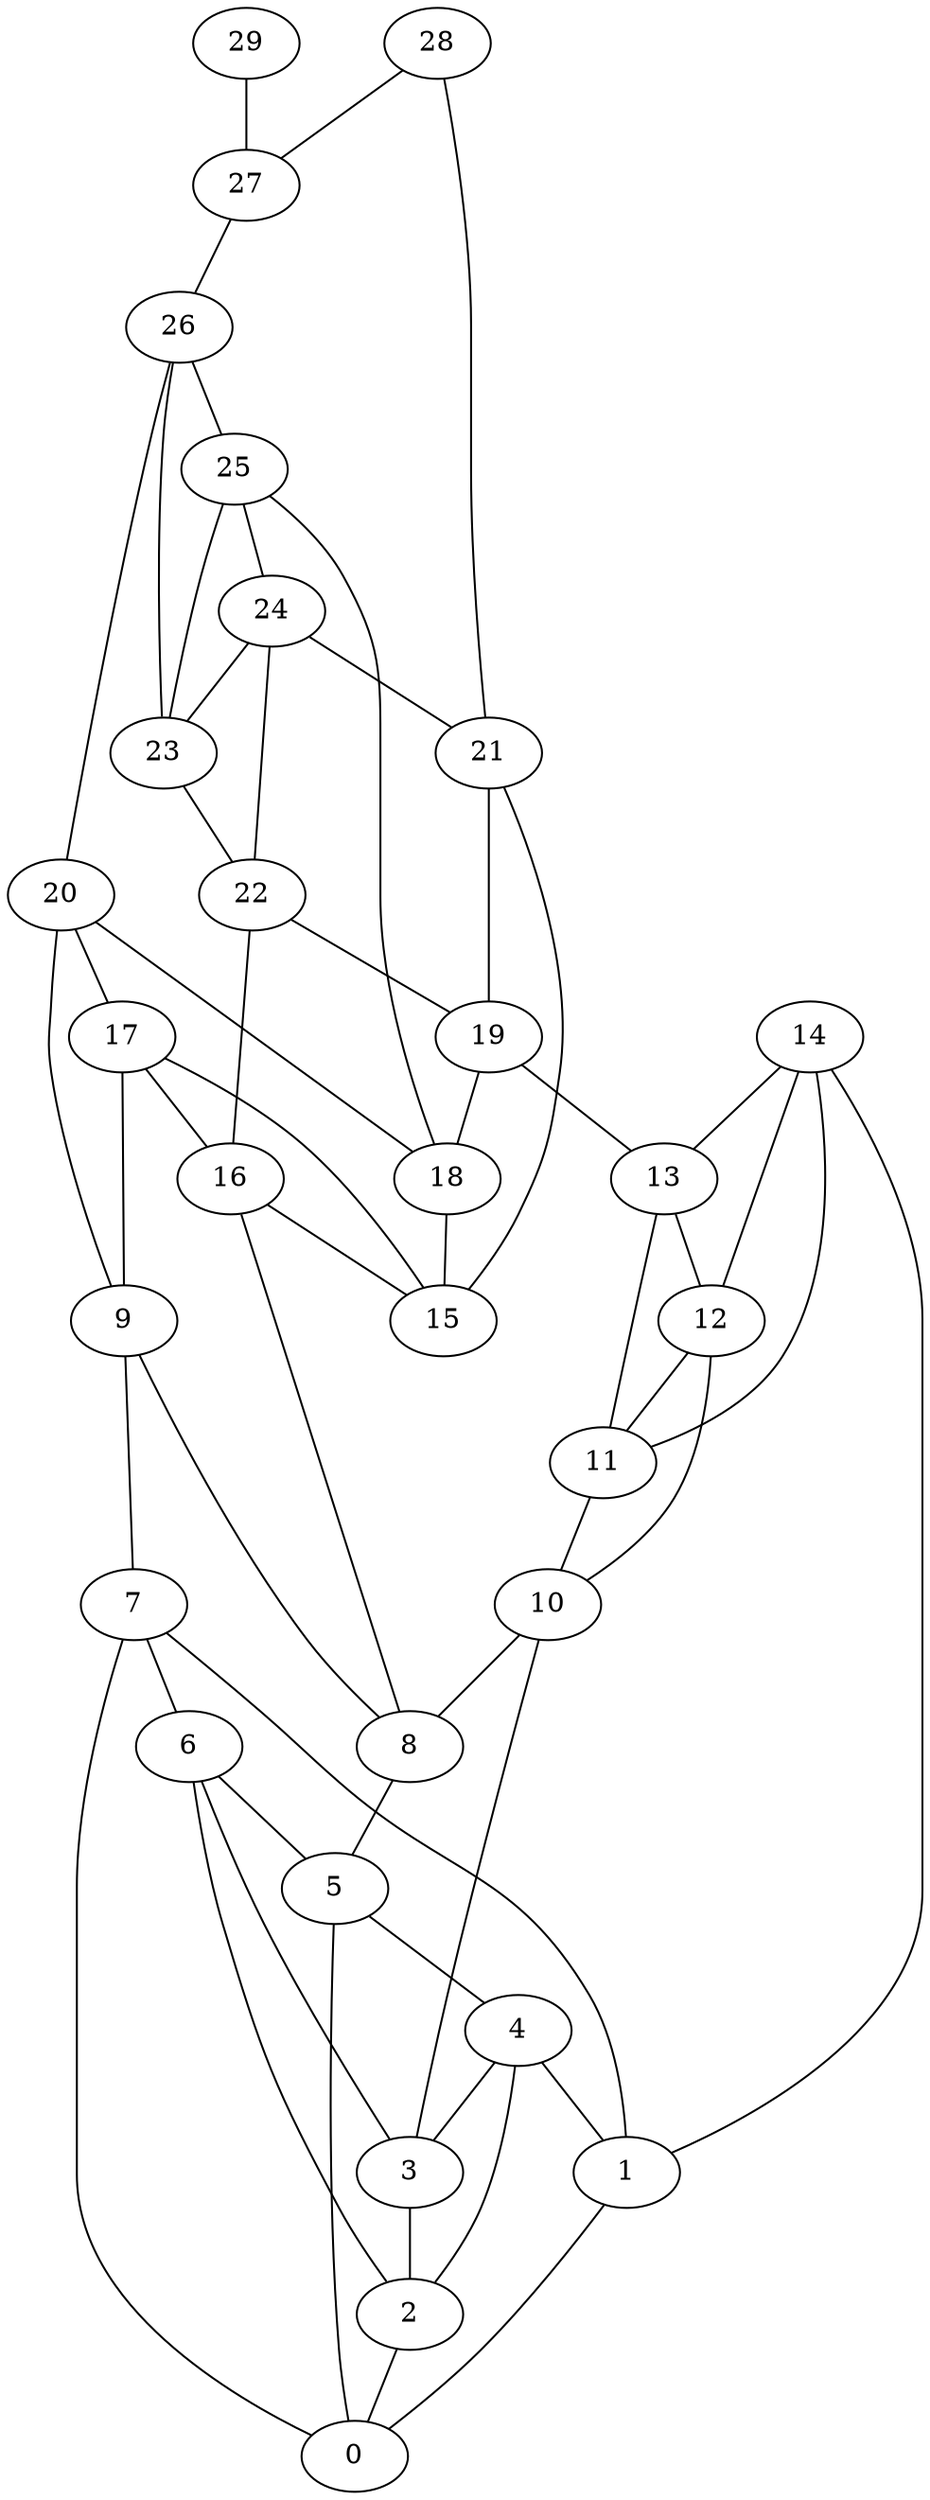 graph {
"0";
"1";
"2";
"3";
"4";
"5";
"6";
"7";
"8";
"9";
"10";
"11";
"12";
"13";
"14";
"15";
"16";
"17";
"18";
"19";
"20";
"21";
"22";
"23";
"24";
"25";
"26";
"27";
"28";
"29";
"1"--"0";
"2"--"0";
"3"--"2";
"4"--"1";
"4"--"2";
"4"--"3";
"5"--"0";
"5"--"4";
"6"--"2";
"6"--"3";
"6"--"5";
"7"--"0";
"7"--"1";
"7"--"6";
"8"--"5";
"9"--"7";
"9"--"8";
"10"--"3";
"10"--"8";
"11"--"10";
"12"--"10";
"12"--"11";
"13"--"11";
"13"--"12";
"14"--"1";
"14"--"11";
"14"--"12";
"14"--"13";
"16"--"8";
"16"--"15";
"17"--"9";
"17"--"15";
"17"--"16";
"18"--"15";
"19"--"13";
"19"--"18";
"20"--"9";
"20"--"17";
"20"--"18";
"21"--"15";
"21"--"19";
"22"--"16";
"22"--"19";
"23"--"22";
"24"--"21";
"24"--"22";
"24"--"23";
"25"--"18";
"25"--"23";
"25"--"24";
"26"--"20";
"26"--"23";
"26"--"25";
"27"--"26";
"28"--"21";
"28"--"27";
"29"--"27";
}
